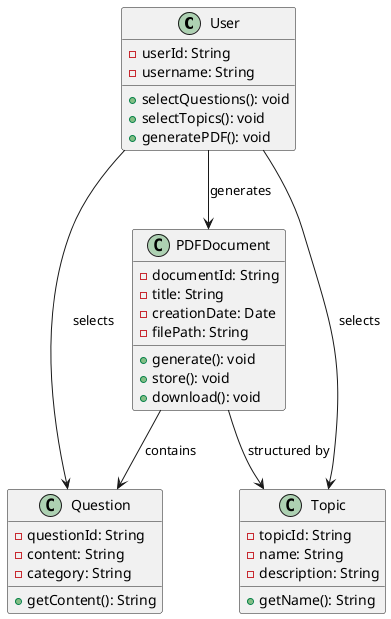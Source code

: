 @startuml
class User {
    - userId: String
    - username: String
    + selectQuestions(): void
    + selectTopics(): void
    + generatePDF(): void
}

class Question {
    - questionId: String
    - content: String
    - category: String
    + getContent(): String
}

class Topic {
    - topicId: String
    - name: String
    - description: String
    + getName(): String
}

class PDFDocument {
    - documentId: String
    - title: String
    - creationDate: Date
    - filePath: String
    + generate(): void
    + store(): void
    + download(): void
}

User --> Question : selects
User --> Topic : selects
User --> PDFDocument : generates
PDFDocument --> Question : contains
PDFDocument --> Topic : structured by
@enduml